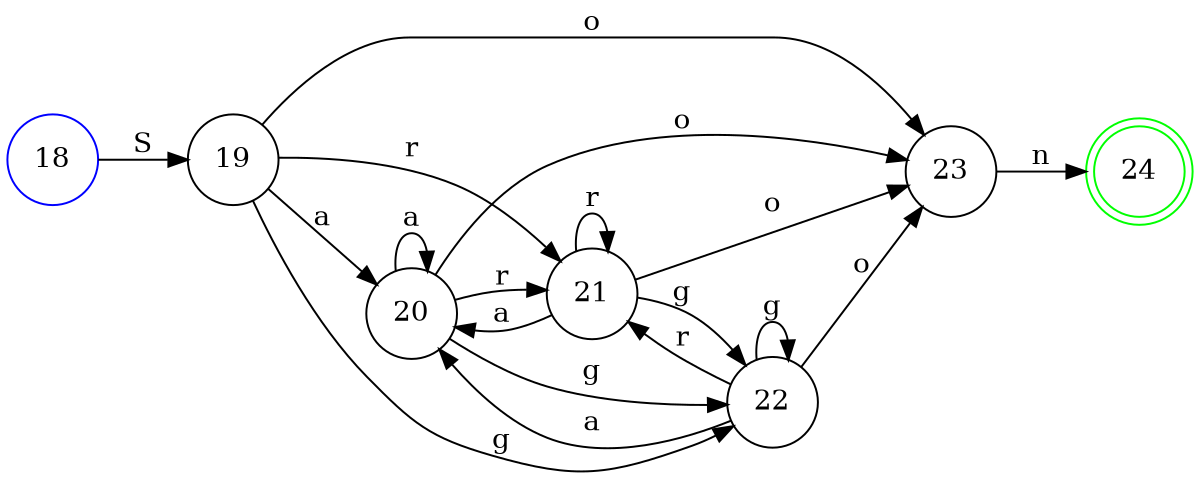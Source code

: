 digraph finite_state_machine {
graph [ dpi = 400 ];
rankdir=LR;
size="8,5"
node [shape = circle];
18 [label="18" color="black" shape="circle"]
18 -> 19 [label="S"]
18 [color="blue"]
19 [label="19" color="black" shape="circle"]
19 -> 20 [label="a"]
19 -> 21 [label="r"]
19 -> 22 [label="g"]
19 -> 23 [label="o"]
20 [label="20" color="black" shape="circle"]
20 -> 20 [label="a"]
20 -> 21 [label="r"]
20 -> 22 [label="g"]
20 -> 23 [label="o"]
21 [label="21" color="black" shape="circle"]
21 -> 20 [label="a"]
21 -> 21 [label="r"]
21 -> 22 [label="g"]
21 -> 23 [label="o"]
22 [label="22" color="black" shape="circle"]
22 -> 20 [label="a"]
22 -> 21 [label="r"]
22 -> 22 [label="g"]
22 -> 23 [label="o"]
23 [label="23" color="black" shape="circle"]
23 -> 24 [label="n"]
24 [label="24" color="green" shape="doublecircle"]
}
